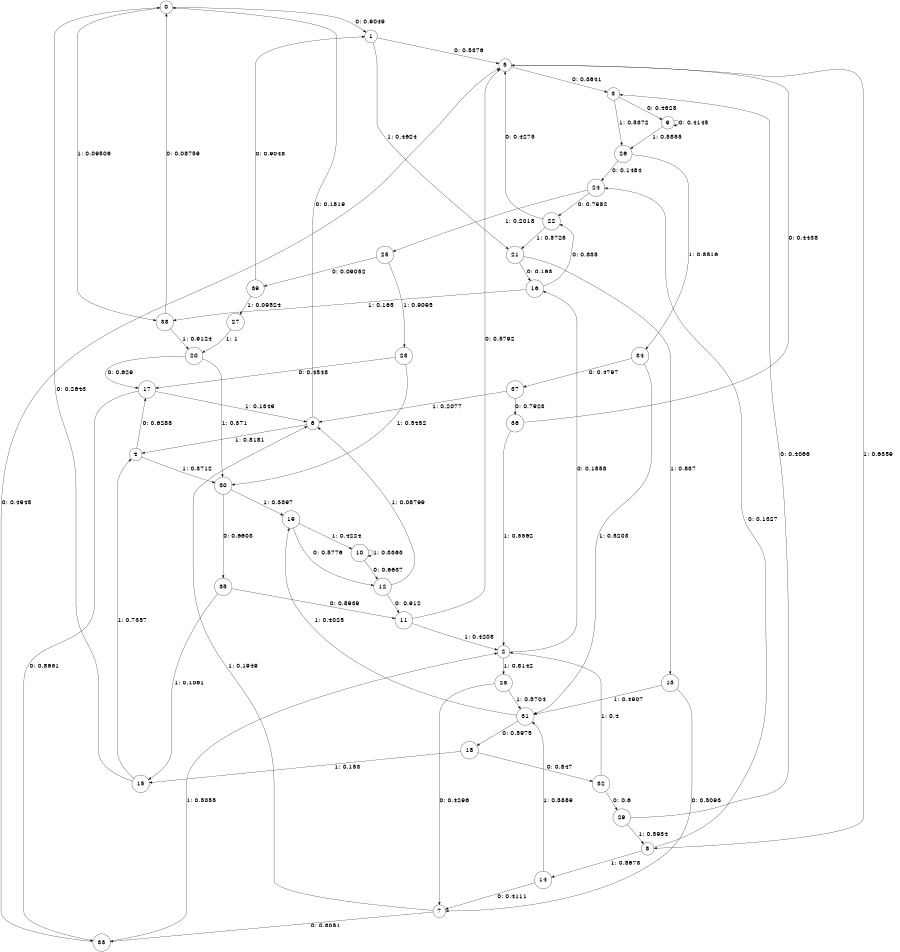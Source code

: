 digraph "ch37concat_phase3_L8" {
size = "6,8.5";
ratio = "fill";
node [shape = circle];
node [fontsize = 24];
edge [fontsize = 24];
0 -> 1 [label = "0: 0.9049   "];
0 -> 38 [label = "1: 0.09506  "];
1 -> 5 [label = "0: 0.5376   "];
1 -> 21 [label = "1: 0.4624   "];
2 -> 16 [label = "0: 0.1858   "];
2 -> 28 [label = "1: 0.8142   "];
3 -> 9 [label = "0: 0.4628   "];
3 -> 26 [label = "1: 0.5372   "];
4 -> 17 [label = "0: 0.6288   "];
4 -> 30 [label = "1: 0.3712   "];
5 -> 3 [label = "0: 0.3641   "];
5 -> 8 [label = "1: 0.6359   "];
6 -> 0 [label = "0: 0.1819   "];
6 -> 4 [label = "1: 0.8181   "];
7 -> 33 [label = "0: 0.8051   "];
7 -> 6 [label = "1: 0.1949   "];
8 -> 24 [label = "0: 0.1327   "];
8 -> 14 [label = "1: 0.8673   "];
9 -> 9 [label = "0: 0.4145   "];
9 -> 26 [label = "1: 0.5855   "];
10 -> 12 [label = "0: 0.6637   "];
10 -> 10 [label = "1: 0.3363   "];
11 -> 5 [label = "0: 0.5792   "];
11 -> 2 [label = "1: 0.4208   "];
12 -> 11 [label = "0: 0.912    "];
12 -> 6 [label = "1: 0.08799  "];
13 -> 7 [label = "0: 0.5093   "];
13 -> 31 [label = "1: 0.4907   "];
14 -> 7 [label = "0: 0.4111   "];
14 -> 31 [label = "1: 0.5889   "];
15 -> 0 [label = "0: 0.2643   "];
15 -> 4 [label = "1: 0.7357   "];
16 -> 22 [label = "0: 0.835    "];
16 -> 38 [label = "1: 0.165    "];
17 -> 33 [label = "0: 0.8651   "];
17 -> 6 [label = "1: 0.1349   "];
18 -> 32 [label = "0: 0.847    "];
18 -> 15 [label = "1: 0.153    "];
19 -> 12 [label = "0: 0.5776   "];
19 -> 10 [label = "1: 0.4224   "];
20 -> 17 [label = "0: 0.629    "];
20 -> 30 [label = "1: 0.371    "];
21 -> 16 [label = "0: 0.163    "];
21 -> 13 [label = "1: 0.837    "];
22 -> 5 [label = "0: 0.4275   "];
22 -> 21 [label = "1: 0.5725   "];
23 -> 17 [label = "0: 0.4548   "];
23 -> 30 [label = "1: 0.5452   "];
24 -> 22 [label = "0: 0.7982   "];
24 -> 25 [label = "1: 0.2018   "];
25 -> 39 [label = "0: 0.09052  "];
25 -> 23 [label = "1: 0.9095   "];
26 -> 24 [label = "0: 0.1484   "];
26 -> 34 [label = "1: 0.8516   "];
27 -> 20 [label = "1: 1        "];
28 -> 7 [label = "0: 0.4296   "];
28 -> 31 [label = "1: 0.5704   "];
29 -> 3 [label = "0: 0.4066   "];
29 -> 8 [label = "1: 0.5934   "];
30 -> 35 [label = "0: 0.6603   "];
30 -> 19 [label = "1: 0.3397   "];
31 -> 18 [label = "0: 0.5975   "];
31 -> 19 [label = "1: 0.4025   "];
32 -> 29 [label = "0: 0.6      "];
32 -> 2 [label = "1: 0.4      "];
33 -> 5 [label = "0: 0.4945   "];
33 -> 2 [label = "1: 0.5055   "];
34 -> 37 [label = "0: 0.4797   "];
34 -> 31 [label = "1: 0.5203   "];
35 -> 11 [label = "0: 0.8939   "];
35 -> 15 [label = "1: 0.1061   "];
36 -> 5 [label = "0: 0.4438   "];
36 -> 2 [label = "1: 0.5562   "];
37 -> 36 [label = "0: 0.7923   "];
37 -> 6 [label = "1: 0.2077   "];
38 -> 0 [label = "0: 0.08759  "];
38 -> 20 [label = "1: 0.9124   "];
39 -> 1 [label = "0: 0.9048   "];
39 -> 27 [label = "1: 0.09524  "];
}